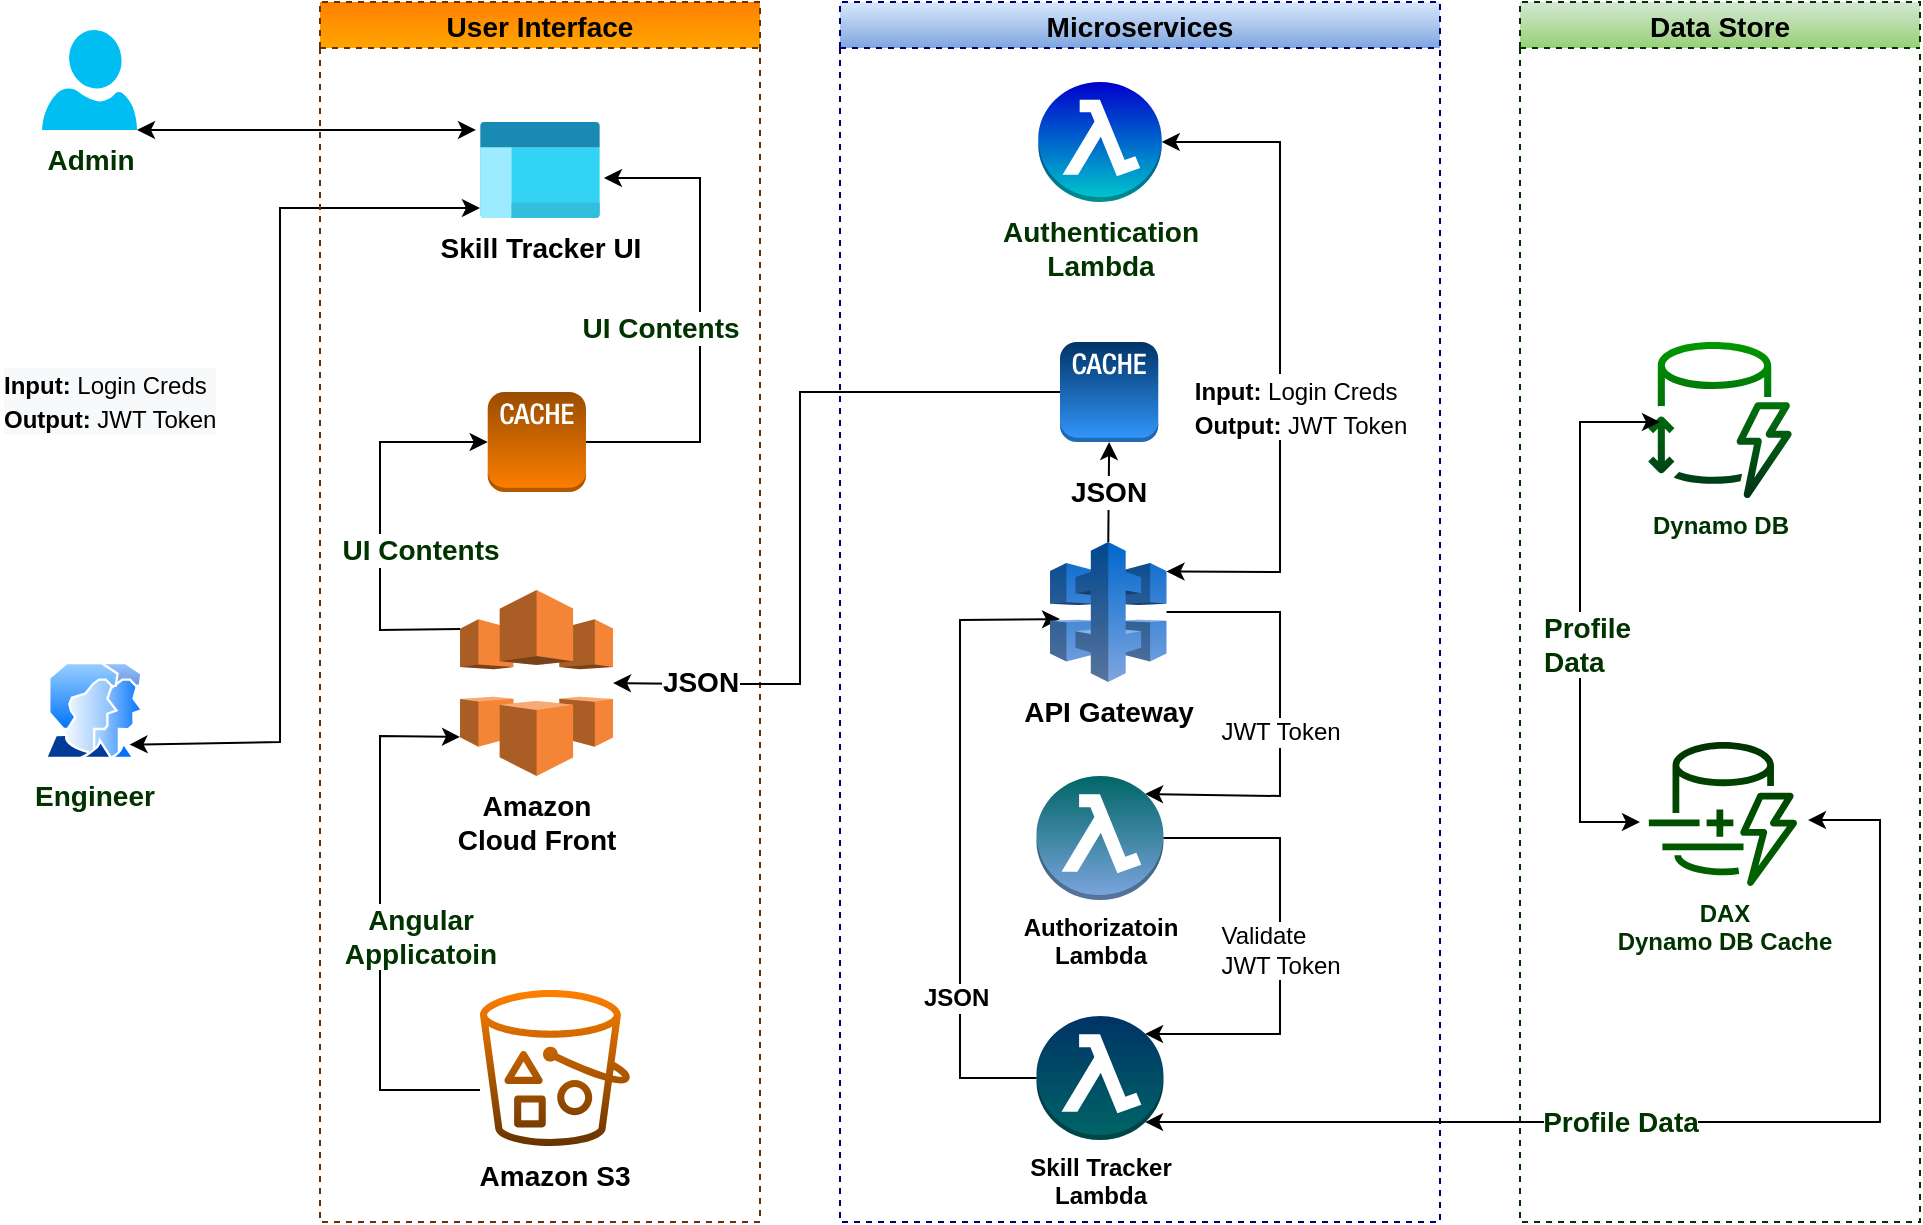 <mxfile version="18.1.3" type="device"><diagram id="EkoUScF_6rX45RIdxmRL" name="Page-1"><mxGraphModel dx="868" dy="393" grid="1" gridSize="10" guides="1" tooltips="1" connect="1" arrows="1" fold="1" page="1" pageScale="1" pageWidth="583" pageHeight="827" math="0" shadow="0"><root><mxCell id="0"/><mxCell id="1" parent="0"/><mxCell id="mI8n3Nk8qj4DAcdZMYUH-2" value="&lt;b&gt;Amazon &lt;br&gt;Cloud Front&lt;/b&gt;" style="outlineConnect=0;dashed=0;verticalLabelPosition=bottom;verticalAlign=top;align=center;html=1;shape=mxgraph.aws3.cloudfront;fillColor=#F58536;gradientColor=none;fontSize=14;" vertex="1" parent="1"><mxGeometry x="250" y="324" width="76.5" height="93" as="geometry"/></mxCell><mxCell id="mI8n3Nk8qj4DAcdZMYUH-5" value="" style="endArrow=classic;startArrow=none;html=1;rounded=0;fontSize=14;entryX=0;entryY=0.79;entryDx=0;entryDy=0;entryPerimeter=0;exitX=0;exitY=0.641;exitDx=0;exitDy=0;exitPerimeter=0;startFill=0;" edge="1" parent="1" source="mI8n3Nk8qj4DAcdZMYUH-1" target="mI8n3Nk8qj4DAcdZMYUH-2"><mxGeometry width="50" height="50" relative="1" as="geometry"><mxPoint x="210" y="450" as="sourcePoint"/><mxPoint x="570" y="340" as="targetPoint"/><Array as="points"><mxPoint x="210" y="574"/><mxPoint x="210" y="397"/></Array></mxGeometry></mxCell><mxCell id="mI8n3Nk8qj4DAcdZMYUH-56" value="&lt;b&gt;Angular&lt;br&gt;Applicatoin&lt;/b&gt;" style="edgeLabel;html=1;align=center;verticalAlign=middle;resizable=0;points=[];fontSize=14;fontColor=#003300;" vertex="1" connectable="0" parent="mI8n3Nk8qj4DAcdZMYUH-5"><mxGeometry x="-0.049" y="-2" relative="1" as="geometry"><mxPoint x="18" as="offset"/></mxGeometry></mxCell><mxCell id="mI8n3Nk8qj4DAcdZMYUH-12" value="&lt;div style=&quot;text-align: left;&quot;&gt;&lt;br&gt;&lt;/div&gt;" style="endArrow=classic;startArrow=classic;html=1;rounded=0;fontSize=14;exitX=1;exitY=1;exitDx=0;exitDy=0;exitPerimeter=0;entryX=-0.033;entryY=0.083;entryDx=0;entryDy=0;entryPerimeter=0;" edge="1" parent="1" source="mI8n3Nk8qj4DAcdZMYUH-57" target="mI8n3Nk8qj4DAcdZMYUH-8"><mxGeometry x="-0.375" y="35" width="50" height="50" relative="1" as="geometry"><mxPoint x="70" y="60" as="sourcePoint"/><mxPoint x="260" y="140" as="targetPoint"/><mxPoint as="offset"/></mxGeometry></mxCell><mxCell id="mI8n3Nk8qj4DAcdZMYUH-13" value="" style="endArrow=classic;startArrow=classic;html=1;rounded=0;fontSize=14;exitX=1;exitY=1;exitDx=0;exitDy=0;entryX=0;entryY=0.896;entryDx=0;entryDy=0;entryPerimeter=0;" edge="1" parent="1" source="mI8n3Nk8qj4DAcdZMYUH-58" target="mI8n3Nk8qj4DAcdZMYUH-8"><mxGeometry width="50" height="50" relative="1" as="geometry"><mxPoint x="70" y="220" as="sourcePoint"/><mxPoint x="260" y="160" as="targetPoint"/><Array as="points"><mxPoint x="160" y="400"/><mxPoint x="160" y="133"/></Array></mxGeometry></mxCell><mxCell id="mI8n3Nk8qj4DAcdZMYUH-60" value="&lt;div style=&quot;background-color: rgb(248, 249, 250); color: rgb(0, 0, 0);&quot;&gt;&lt;font style=&quot;font-size: 12px;&quot;&gt;&lt;b&gt;Input:&lt;/b&gt;&amp;nbsp;Login Creds&lt;/font&gt;&lt;/div&gt;&lt;b style=&quot;background-color: rgb(248, 249, 250); color: rgb(0, 0, 0);&quot;&gt;&lt;font style=&quot;font-size: 12px;&quot;&gt;&lt;b&gt;Output:&lt;/b&gt;&lt;span style=&quot;font-weight: normal;&quot;&gt;&amp;nbsp;JWT Token&lt;/span&gt;&lt;/font&gt;&lt;/b&gt;" style="edgeLabel;html=1;align=left;verticalAlign=middle;resizable=0;points=[];fontSize=14;fontColor=#003300;" vertex="1" connectable="0" parent="mI8n3Nk8qj4DAcdZMYUH-13"><mxGeometry x="-0.509" relative="1" as="geometry"><mxPoint x="-140" y="-138" as="offset"/></mxGeometry></mxCell><mxCell id="mI8n3Nk8qj4DAcdZMYUH-15" value="User Interface" style="swimlane;fontSize=14;fillColor=#FF8000;strokeColor=#663300;dashed=1;gradientColor=#ffa500;" vertex="1" parent="1"><mxGeometry x="180" y="30" width="220" height="610" as="geometry"/></mxCell><mxCell id="mI8n3Nk8qj4DAcdZMYUH-8" value="&lt;b&gt;&lt;font style=&quot;font-size: 14px;&quot;&gt;Skill Tracker UI&lt;/font&gt;&lt;/b&gt;" style="aspect=fixed;html=1;points=[];align=center;image;fontSize=12;image=img/lib/azure2/general/Management_Portal.svg;" vertex="1" parent="mI8n3Nk8qj4DAcdZMYUH-15"><mxGeometry x="79.99" y="60" width="60" height="48" as="geometry"/></mxCell><mxCell id="mI8n3Nk8qj4DAcdZMYUH-1" value="&lt;b&gt;&lt;font style=&quot;font-size: 14px;&quot;&gt;Amazon S3&lt;/font&gt;&lt;/b&gt;" style="sketch=0;outlineConnect=0;fillColor=#FF8000;strokeColor=#d79b00;dashed=0;verticalLabelPosition=bottom;verticalAlign=top;align=center;html=1;fontSize=12;fontStyle=0;aspect=fixed;pointerEvents=1;shape=mxgraph.aws4.bucket_with_objects;gradientColor=#663300;" vertex="1" parent="mI8n3Nk8qj4DAcdZMYUH-15"><mxGeometry x="79.99" y="494" width="75" height="78" as="geometry"/></mxCell><mxCell id="mI8n3Nk8qj4DAcdZMYUH-45" value="" style="outlineConnect=0;dashed=0;verticalLabelPosition=bottom;verticalAlign=top;align=center;html=1;shape=mxgraph.aws3.cache_node;fillColor=#994C00;fontSize=14;strokeColor=#d79b00;gradientColor=#FF8000;" vertex="1" parent="mI8n3Nk8qj4DAcdZMYUH-15"><mxGeometry x="83.85" y="195" width="49.14" height="50" as="geometry"/></mxCell><mxCell id="mI8n3Nk8qj4DAcdZMYUH-9" value="" style="endArrow=classic;html=1;rounded=0;fontSize=14;exitX=1;exitY=0.5;exitDx=0;exitDy=0;exitPerimeter=0;entryX=1.033;entryY=0.583;entryDx=0;entryDy=0;entryPerimeter=0;" edge="1" parent="mI8n3Nk8qj4DAcdZMYUH-15" source="mI8n3Nk8qj4DAcdZMYUH-45" target="mI8n3Nk8qj4DAcdZMYUH-8"><mxGeometry width="50" height="50" relative="1" as="geometry"><mxPoint x="150" y="240" as="sourcePoint"/><mxPoint x="80" y="110" as="targetPoint"/><Array as="points"><mxPoint x="190" y="220"/><mxPoint x="190" y="170"/><mxPoint x="190" y="88"/></Array></mxGeometry></mxCell><mxCell id="mI8n3Nk8qj4DAcdZMYUH-55" value="&lt;b&gt;UI Contents&lt;/b&gt;" style="edgeLabel;html=1;align=center;verticalAlign=middle;resizable=0;points=[];fontSize=14;fontColor=#003300;" vertex="1" connectable="0" parent="mI8n3Nk8qj4DAcdZMYUH-9"><mxGeometry x="0.057" relative="1" as="geometry"><mxPoint x="-20" y="11" as="offset"/></mxGeometry></mxCell><mxCell id="mI8n3Nk8qj4DAcdZMYUH-28" value="&lt;font color=&quot;#000000&quot;&gt;&lt;span style=&quot;font-size: 12px;&quot;&gt;&lt;b&gt;Skill Tracker&lt;br&gt;&lt;/b&gt;&lt;/span&gt;&lt;font style=&quot;font-size: 12px;&quot;&gt;&lt;b&gt;Lambda&lt;/b&gt;&lt;/font&gt;&lt;br&gt;&lt;/font&gt;" style="outlineConnect=0;dashed=0;verticalLabelPosition=bottom;verticalAlign=top;align=center;html=1;shape=mxgraph.aws3.lambda_function;fillColor=#003366;fontSize=10;strokeColor=#6c8ebf;gradientColor=#006666;" vertex="1" parent="1"><mxGeometry x="538.25" y="537" width="63.5" height="62" as="geometry"/></mxCell><mxCell id="mI8n3Nk8qj4DAcdZMYUH-29" value="&lt;font style=&quot;font-size: 12px;&quot;&gt;JWT Token&lt;/font&gt;" style="endArrow=none;startArrow=classic;html=1;rounded=0;fontSize=10;exitX=0.855;exitY=0.145;exitDx=0;exitDy=0;exitPerimeter=0;startFill=1;endFill=0;" edge="1" parent="1" source="mI8n3Nk8qj4DAcdZMYUH-30" target="mI8n3Nk8qj4DAcdZMYUH-21"><mxGeometry x="-0.083" width="50" height="50" relative="1" as="geometry"><mxPoint x="611.009" y="418.02" as="sourcePoint"/><mxPoint x="610.347" y="330.66" as="targetPoint"/><Array as="points"><mxPoint x="660" y="427"/><mxPoint x="660" y="335"/></Array><mxPoint as="offset"/></mxGeometry></mxCell><mxCell id="mI8n3Nk8qj4DAcdZMYUH-30" value="&lt;font color=&quot;#000000&quot;&gt;&lt;b&gt;&lt;font style=&quot;font-size: 12px;&quot;&gt;Authorizatoin&lt;br&gt;Lambda&lt;/font&gt;&lt;/b&gt;&lt;br&gt;&lt;/font&gt;" style="outlineConnect=0;dashed=0;verticalLabelPosition=bottom;verticalAlign=top;align=center;html=1;shape=mxgraph.aws3.lambda_function;fillColor=#006666;fontSize=10;strokeColor=#6c8ebf;gradientColor=#7ea6e0;" vertex="1" parent="1"><mxGeometry x="538.25" y="417" width="63.5" height="62" as="geometry"/></mxCell><mxCell id="mI8n3Nk8qj4DAcdZMYUH-31" value="&lt;div style=&quot;text-align: left;&quot;&gt;Validate&lt;/div&gt;&lt;div style=&quot;text-align: left;&quot;&gt;JWT Token&lt;/div&gt;" style="endArrow=classic;html=1;rounded=0;fontSize=12;fontColor=#000000;entryX=0.855;entryY=0.145;entryDx=0;entryDy=0;entryPerimeter=0;" edge="1" parent="1" source="mI8n3Nk8qj4DAcdZMYUH-30" target="mI8n3Nk8qj4DAcdZMYUH-28"><mxGeometry x="0.017" width="50" height="50" relative="1" as="geometry"><mxPoint x="700" y="547" as="sourcePoint"/><mxPoint x="660" y="567" as="targetPoint"/><Array as="points"><mxPoint x="660" y="448"/><mxPoint x="660" y="527"/><mxPoint x="660" y="546"/></Array><mxPoint as="offset"/></mxGeometry></mxCell><mxCell id="mI8n3Nk8qj4DAcdZMYUH-33" value="" style="endArrow=classic;html=1;rounded=0;fontSize=12;fontColor=#000000;exitX=0;exitY=0.5;exitDx=0;exitDy=0;exitPerimeter=0;entryX=0;entryY=0.8;entryDx=0;entryDy=0;entryPerimeter=0;" edge="1" parent="1" source="mI8n3Nk8qj4DAcdZMYUH-28"><mxGeometry width="50" height="50" relative="1" as="geometry"><mxPoint x="450" y="537" as="sourcePoint"/><mxPoint x="550" y="338.5" as="targetPoint"/><Array as="points"><mxPoint x="500" y="568"/><mxPoint x="500" y="339"/></Array></mxGeometry></mxCell><mxCell id="mI8n3Nk8qj4DAcdZMYUH-34" value="&lt;b&gt;JSON&lt;br&gt;&lt;/b&gt;" style="edgeLabel;html=1;align=left;verticalAlign=middle;resizable=0;points=[];fontSize=12;fontColor=#000000;" vertex="1" connectable="0" parent="mI8n3Nk8qj4DAcdZMYUH-33"><mxGeometry x="-0.042" y="-1" relative="1" as="geometry"><mxPoint x="-21" y="73" as="offset"/></mxGeometry></mxCell><mxCell id="mI8n3Nk8qj4DAcdZMYUH-38" value="Microservices" style="swimlane;dashed=1;fontSize=14;fillColor=#dae8fc;strokeColor=#000066;gradientColor=#7ea6e0;" vertex="1" parent="1"><mxGeometry x="440" y="30" width="300" height="610" as="geometry"/></mxCell><mxCell id="mI8n3Nk8qj4DAcdZMYUH-21" value="&lt;font style=&quot;font-size: 14px;&quot;&gt;&lt;b style=&quot;&quot;&gt;API Gateway&lt;/b&gt;&lt;/font&gt;" style="outlineConnect=0;dashed=0;verticalLabelPosition=bottom;verticalAlign=top;align=center;html=1;shape=mxgraph.aws3.api_gateway;fillColor=#0066CC;gradientColor=#7ea6e0;fontSize=10;strokeColor=#6c8ebf;" vertex="1" parent="mI8n3Nk8qj4DAcdZMYUH-38"><mxGeometry x="105.01" y="270" width="58.25" height="70" as="geometry"/></mxCell><mxCell id="mI8n3Nk8qj4DAcdZMYUH-17" value="&lt;b&gt;&lt;font color=&quot;#003300&quot;&gt;Authentication&lt;br&gt;Lambda&lt;/font&gt;&lt;/b&gt;" style="outlineConnect=0;dashed=0;verticalLabelPosition=bottom;verticalAlign=top;align=center;html=1;shape=mxgraph.aws3.lambda_function;fillColor=#0000CC;fontSize=14;strokeColor=#6c8ebf;gradientColor=#00CCCC;" vertex="1" parent="mI8n3Nk8qj4DAcdZMYUH-38"><mxGeometry x="99.13" y="40" width="61.75" height="60" as="geometry"/></mxCell><mxCell id="mI8n3Nk8qj4DAcdZMYUH-24" value="" style="endArrow=classic;startArrow=classic;html=1;rounded=0;fontSize=14;entryX=1;entryY=0.5;entryDx=0;entryDy=0;entryPerimeter=0;exitX=1;exitY=0.21;exitDx=0;exitDy=0;exitPerimeter=0;" edge="1" parent="mI8n3Nk8qj4DAcdZMYUH-38" source="mI8n3Nk8qj4DAcdZMYUH-21" target="mI8n3Nk8qj4DAcdZMYUH-17"><mxGeometry width="50" height="50" relative="1" as="geometry"><mxPoint x="240" y="210" as="sourcePoint"/><mxPoint x="290" y="160" as="targetPoint"/><Array as="points"><mxPoint x="220" y="285"/><mxPoint x="220" y="70"/></Array></mxGeometry></mxCell><mxCell id="mI8n3Nk8qj4DAcdZMYUH-25" value="&lt;div style=&quot;text-align: left;&quot;&gt;&lt;font style=&quot;font-size: 12px;&quot;&gt;&lt;b style=&quot;&quot;&gt;Input:&lt;/b&gt;&amp;nbsp;Login Creds&lt;/font&gt;&lt;/div&gt;&lt;b&gt;&lt;div style=&quot;text-align: left;&quot;&gt;&lt;font style=&quot;font-size: 12px;&quot;&gt;&lt;b style=&quot;&quot;&gt;Output:&lt;/b&gt;&lt;span style=&quot;font-weight: normal;&quot;&gt;&amp;nbsp;JWT Token&lt;/span&gt;&lt;/font&gt;&lt;/div&gt;&lt;/b&gt;" style="edgeLabel;html=1;align=center;verticalAlign=middle;resizable=0;points=[];fontSize=14;" vertex="1" connectable="0" parent="mI8n3Nk8qj4DAcdZMYUH-24"><mxGeometry x="-0.108" relative="1" as="geometry"><mxPoint x="10" y="8" as="offset"/></mxGeometry></mxCell><mxCell id="mI8n3Nk8qj4DAcdZMYUH-42" value="" style="outlineConnect=0;dashed=0;verticalLabelPosition=bottom;verticalAlign=top;align=center;html=1;shape=mxgraph.aws3.cache_node;fillColor=#003366;fontSize=14;strokeColor=#6c8ebf;gradientColor=#3399FF;" vertex="1" parent="mI8n3Nk8qj4DAcdZMYUH-38"><mxGeometry x="110" y="170" width="49.14" height="50" as="geometry"/></mxCell><mxCell id="mI8n3Nk8qj4DAcdZMYUH-44" value="&lt;b&gt;JSON&lt;/b&gt;" style="endArrow=classic;html=1;rounded=0;fontSize=14;fontColor=#000000;entryX=0.5;entryY=1;entryDx=0;entryDy=0;entryPerimeter=0;exitX=0.5;exitY=0;exitDx=0;exitDy=0;exitPerimeter=0;" edge="1" parent="mI8n3Nk8qj4DAcdZMYUH-38" source="mI8n3Nk8qj4DAcdZMYUH-21" target="mI8n3Nk8qj4DAcdZMYUH-42"><mxGeometry width="50" height="50" relative="1" as="geometry"><mxPoint x="70" y="240" as="sourcePoint"/><mxPoint x="120" y="190" as="targetPoint"/></mxGeometry></mxCell><mxCell id="mI8n3Nk8qj4DAcdZMYUH-39" value="Data Store" style="swimlane;dashed=1;fontSize=14;fillColor=#d5e8d4;gradientColor=#97d077;strokeColor=#003300;" vertex="1" parent="1"><mxGeometry x="780" y="30" width="200" height="610" as="geometry"/></mxCell><mxCell id="mI8n3Nk8qj4DAcdZMYUH-48" value="&lt;font color=&quot;#003300&quot;&gt;&lt;b&gt;Dynamo DB&lt;/b&gt;&lt;/font&gt;" style="sketch=0;outlineConnect=0;fillColor=#009900;strokeColor=#82b366;dashed=0;verticalLabelPosition=bottom;verticalAlign=top;align=center;html=1;fontSize=12;fontStyle=0;aspect=fixed;pointerEvents=1;shape=mxgraph.aws4.dynamodb_standard_infrequent_access_table_class;gradientColor=#00331A;" vertex="1" parent="mI8n3Nk8qj4DAcdZMYUH-39"><mxGeometry x="62.5" y="170" width="75" height="78" as="geometry"/></mxCell><mxCell id="mI8n3Nk8qj4DAcdZMYUH-49" value="&lt;font color=&quot;#003300&quot;&gt;&lt;b&gt;DAX&lt;br&gt;Dynamo DB Cache&lt;/b&gt;&lt;br&gt;&lt;/font&gt;" style="sketch=0;outlineConnect=0;fillColor=#003300;strokeColor=#82b366;dashed=0;verticalLabelPosition=bottom;verticalAlign=top;align=center;html=1;fontSize=12;fontStyle=0;aspect=fixed;pointerEvents=1;shape=mxgraph.aws4.dynamodb_dax;gradientColor=#006600;" vertex="1" parent="mI8n3Nk8qj4DAcdZMYUH-39"><mxGeometry x="62.5" y="370" width="78" height="72" as="geometry"/></mxCell><mxCell id="mI8n3Nk8qj4DAcdZMYUH-51" value="" style="endArrow=classic;startArrow=classic;html=1;rounded=0;fontSize=14;fontColor=#003300;exitX=-0.06;exitY=0.556;exitDx=0;exitDy=0;exitPerimeter=0;" edge="1" parent="mI8n3Nk8qj4DAcdZMYUH-39" source="mI8n3Nk8qj4DAcdZMYUH-49"><mxGeometry width="50" height="50" relative="1" as="geometry"><mxPoint x="50" y="440" as="sourcePoint"/><mxPoint x="70" y="210" as="targetPoint"/><Array as="points"><mxPoint x="30" y="410"/><mxPoint x="30" y="210"/></Array></mxGeometry></mxCell><mxCell id="mI8n3Nk8qj4DAcdZMYUH-52" value="&lt;b&gt;Profile&amp;nbsp;&lt;br&gt;Data&lt;/b&gt;" style="edgeLabel;html=1;align=left;verticalAlign=middle;resizable=0;points=[];fontSize=14;fontColor=#003300;" vertex="1" connectable="0" parent="mI8n3Nk8qj4DAcdZMYUH-51"><mxGeometry x="-0.119" y="-1" relative="1" as="geometry"><mxPoint x="-21" as="offset"/></mxGeometry></mxCell><mxCell id="mI8n3Nk8qj4DAcdZMYUH-46" value="" style="endArrow=classic;html=1;rounded=0;fontSize=14;fontColor=#000000;entryX=0;entryY=0.5;entryDx=0;entryDy=0;entryPerimeter=0;exitX=0;exitY=0.21;exitDx=0;exitDy=0;exitPerimeter=0;" edge="1" parent="1" source="mI8n3Nk8qj4DAcdZMYUH-2" target="mI8n3Nk8qj4DAcdZMYUH-45"><mxGeometry width="50" height="50" relative="1" as="geometry"><mxPoint x="200" y="340" as="sourcePoint"/><mxPoint x="250" y="290" as="targetPoint"/><Array as="points"><mxPoint x="210" y="344"/><mxPoint x="210" y="250"/></Array></mxGeometry></mxCell><mxCell id="mI8n3Nk8qj4DAcdZMYUH-54" value="&lt;b&gt;UI Contents&lt;/b&gt;" style="edgeLabel;html=1;align=center;verticalAlign=middle;resizable=0;points=[];fontSize=14;fontColor=#003300;" vertex="1" connectable="0" parent="mI8n3Nk8qj4DAcdZMYUH-46"><mxGeometry x="0.119" y="-1" relative="1" as="geometry"><mxPoint x="19" y="25" as="offset"/></mxGeometry></mxCell><mxCell id="mI8n3Nk8qj4DAcdZMYUH-47" value="&lt;b&gt;JSON&lt;/b&gt;" style="endArrow=none;html=1;rounded=0;fontSize=14;fontColor=#000000;exitX=1;exitY=0.5;exitDx=0;exitDy=0;exitPerimeter=0;entryX=0;entryY=0.5;entryDx=0;entryDy=0;entryPerimeter=0;startArrow=classic;startFill=1;endFill=0;" edge="1" parent="1" source="mI8n3Nk8qj4DAcdZMYUH-2" target="mI8n3Nk8qj4DAcdZMYUH-42"><mxGeometry x="-0.765" y="1" width="50" height="50" relative="1" as="geometry"><mxPoint x="340" y="380" as="sourcePoint"/><mxPoint x="390" y="330" as="targetPoint"/><Array as="points"><mxPoint x="370" y="371"/><mxPoint x="420" y="371"/><mxPoint x="420" y="225"/></Array><mxPoint as="offset"/></mxGeometry></mxCell><mxCell id="mI8n3Nk8qj4DAcdZMYUH-50" value="" style="endArrow=classic;startArrow=classic;html=1;rounded=0;fontSize=14;fontColor=#003300;exitX=0.855;exitY=0.855;exitDx=0;exitDy=0;exitPerimeter=0;entryX=1.073;entryY=0.542;entryDx=0;entryDy=0;entryPerimeter=0;" edge="1" parent="1" source="mI8n3Nk8qj4DAcdZMYUH-28" target="mI8n3Nk8qj4DAcdZMYUH-49"><mxGeometry width="50" height="50" relative="1" as="geometry"><mxPoint x="856.5" y="580" as="sourcePoint"/><mxPoint x="906.5" y="530" as="targetPoint"/><Array as="points"><mxPoint x="960" y="590"/><mxPoint x="960" y="439"/></Array></mxGeometry></mxCell><mxCell id="mI8n3Nk8qj4DAcdZMYUH-53" value="&lt;b&gt;Profile Data&lt;/b&gt;" style="edgeLabel;html=1;align=center;verticalAlign=middle;resizable=0;points=[];fontSize=14;fontColor=#003300;" vertex="1" connectable="0" parent="mI8n3Nk8qj4DAcdZMYUH-50"><mxGeometry x="-0.071" relative="1" as="geometry"><mxPoint x="-20" as="offset"/></mxGeometry></mxCell><mxCell id="mI8n3Nk8qj4DAcdZMYUH-57" value="&lt;b&gt;Admin&lt;/b&gt;" style="verticalLabelPosition=bottom;html=1;verticalAlign=top;align=center;strokeColor=none;fillColor=#00BEF2;shape=mxgraph.azure.user;dashed=1;fontSize=14;fontColor=#003300;" vertex="1" parent="1"><mxGeometry x="41" y="44" width="47.5" height="50" as="geometry"/></mxCell><mxCell id="mI8n3Nk8qj4DAcdZMYUH-58" value="&lt;b&gt;Engineer&lt;/b&gt;" style="aspect=fixed;perimeter=ellipsePerimeter;html=1;align=center;shadow=0;dashed=0;spacingTop=3;image;image=img/lib/active_directory/user_accounts.svg;fontSize=14;fontColor=#003300;fillColor=#003300;" vertex="1" parent="1"><mxGeometry x="42" y="360" width="50" height="48.5" as="geometry"/></mxCell></root></mxGraphModel></diagram></mxfile>